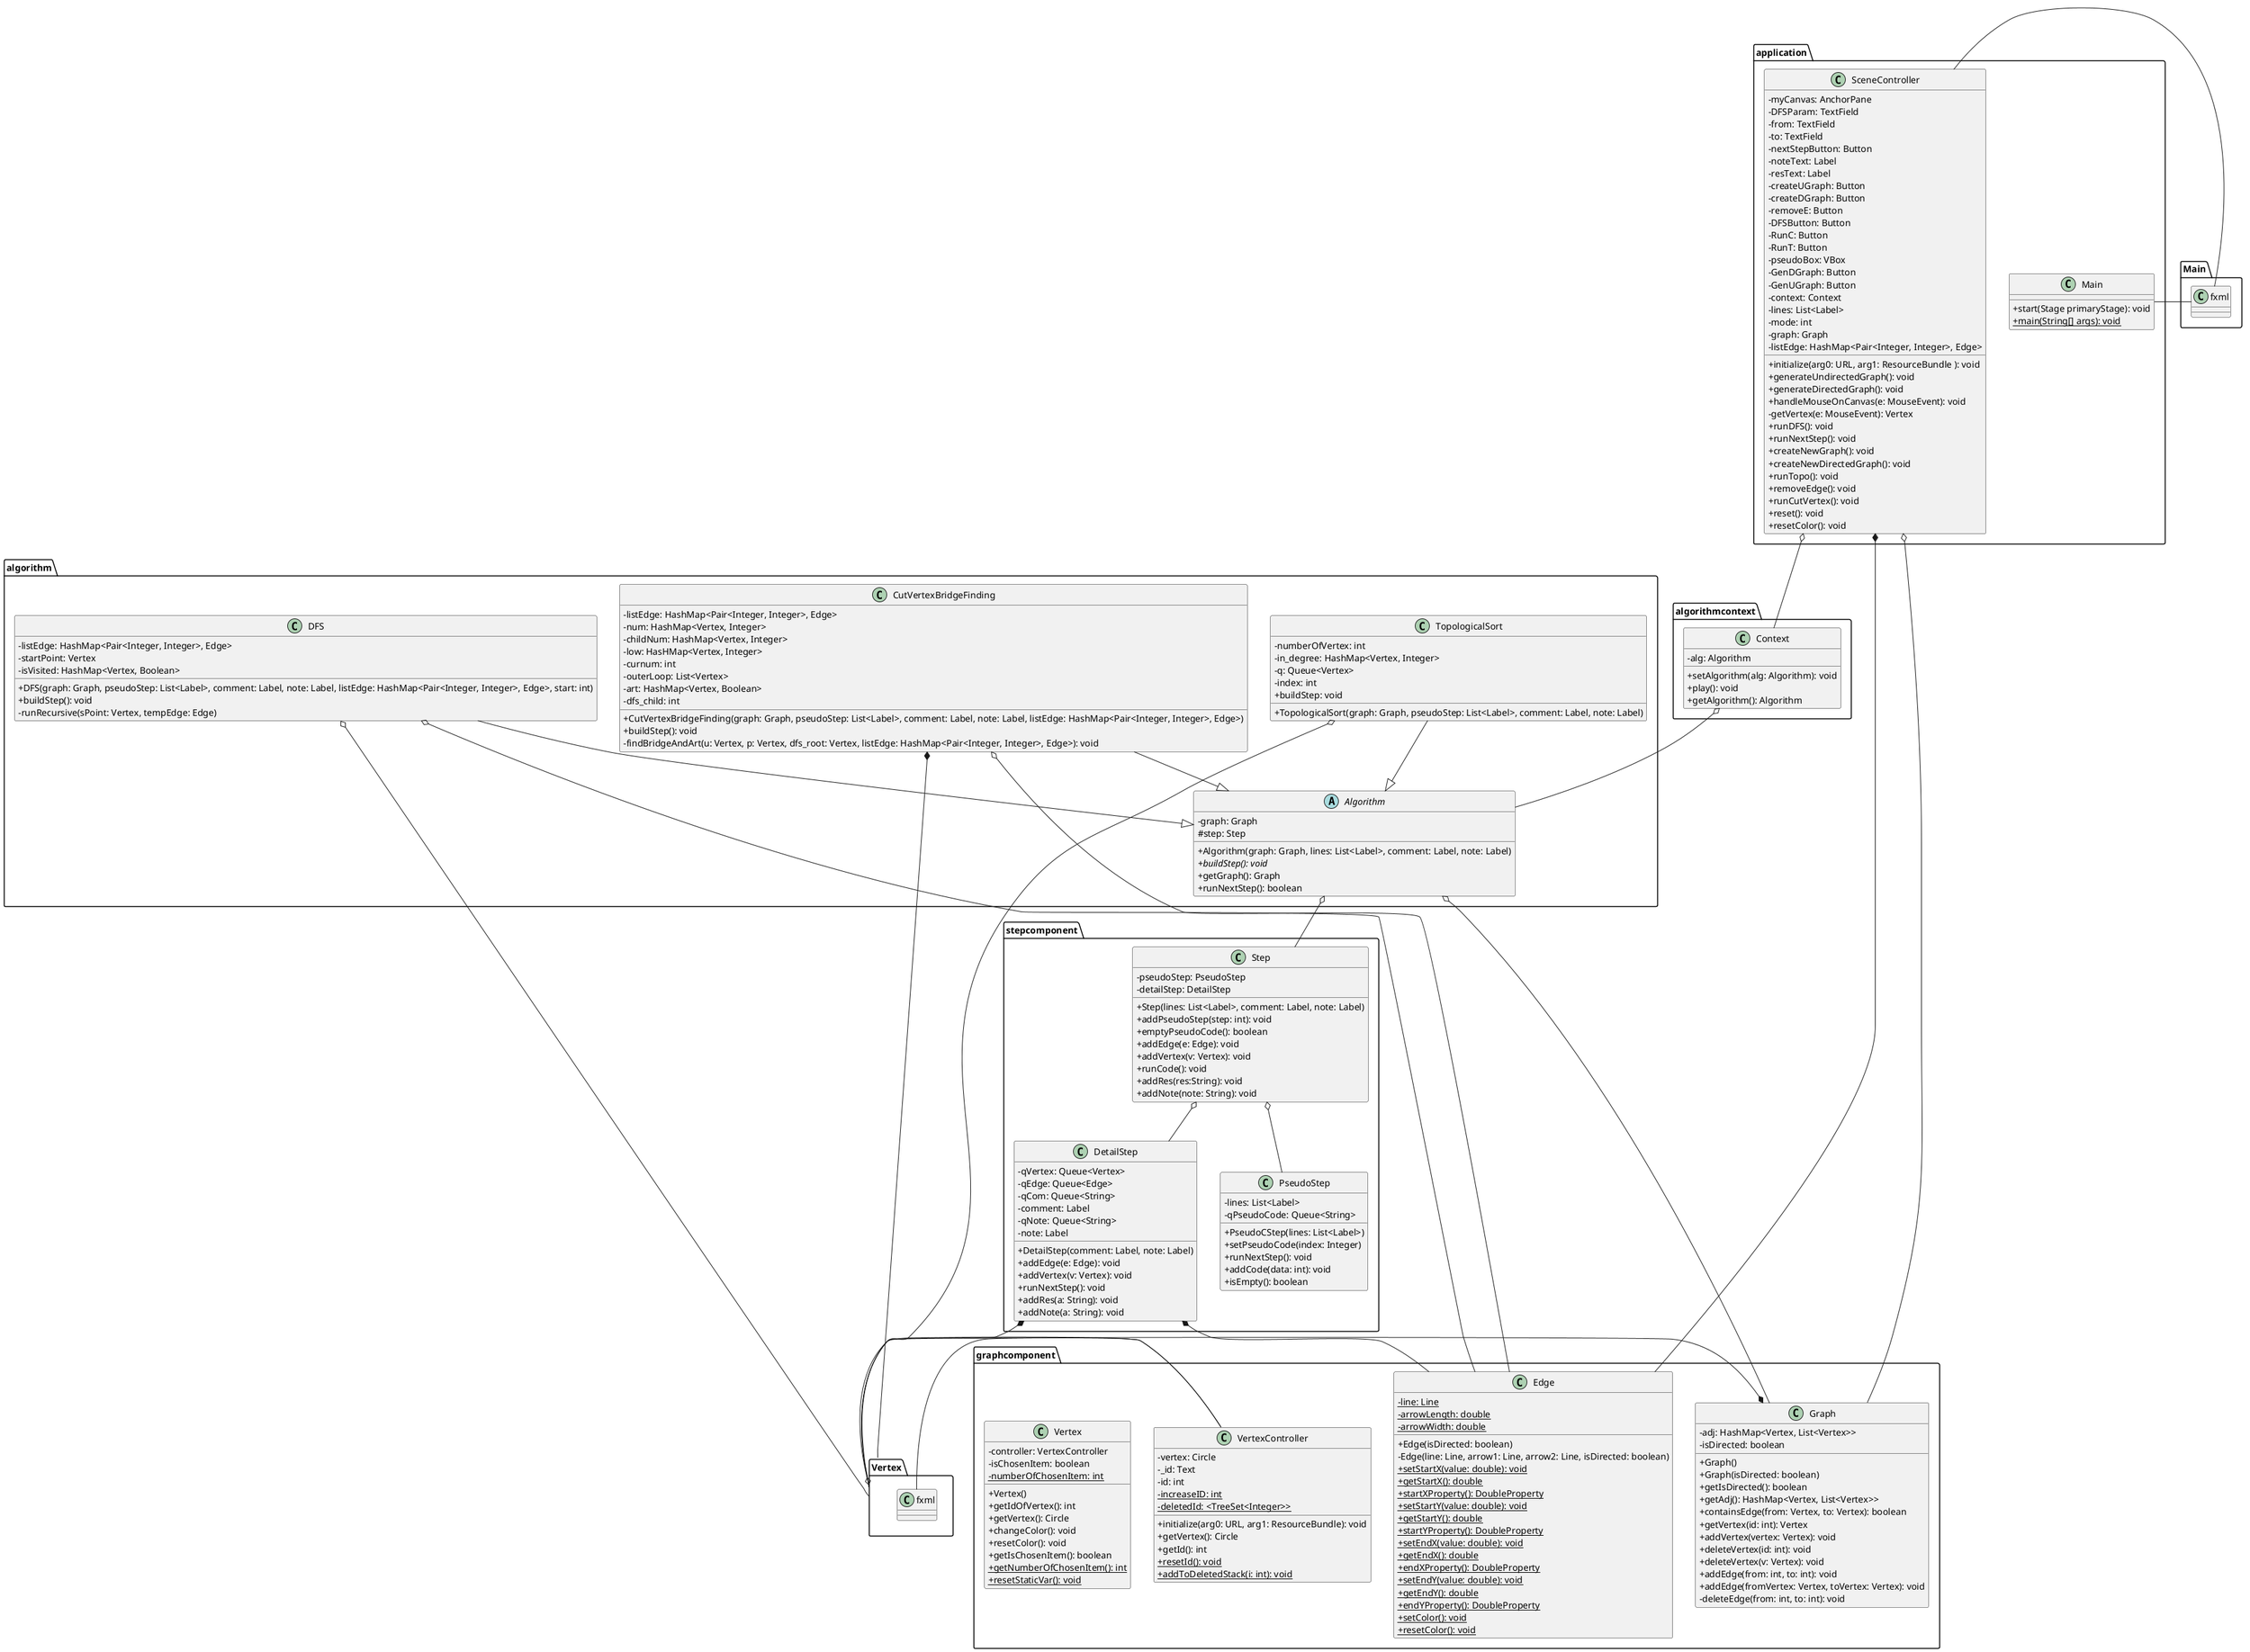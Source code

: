 @startuml

' các class Application và Initializable của java có sẵn liệu có phải vẽ vào k

skinparam ClassAttributeIconSize 0

package application <<Folder>> {
    class Main {
        +start(Stage primaryStage): void
        +{static}main(String[] args): void
    }
    package Main.fxml <<Frame>> {
    }
    class SceneController {
        -myCanvas: AnchorPane
        -DFSParam: TextField
        -from: TextField
        -to: TextField
        -nextStepButton: Button
        -noteText: Label
        -resText: Label
        -createUGraph: Button
        -createDGraph: Button
        -removeE: Button
        -DFSButton: Button
        -RunC: Button
        -RunT: Button
        -pseudoBox: VBox
        -GenDGraph: Button
        -GenUGraph: Button
        -context: Context
        -lines: List<Label>
        -mode: int
        -graph: Graph
        -listEdge: HashMap<Pair<Integer, Integer>, Edge>
        +initialize(arg0: URL, arg1: ResourceBundle ): void
        +generateUndirectedGraph(): void
        +generateDirectedGraph(): void
        +handleMouseOnCanvas(e: MouseEvent): void
        -getVertex(e: MouseEvent): Vertex
        +runDFS(): void
        +runNextStep(): void
        +createNewGraph(): void
        +createNewDirectedGraph(): void
        +runTopo(): void
        +removeEdge(): void
        +runCutVertex(): void
        +reset(): void
        +resetColor(): void
    }
}


package algorithm <<Folder>> {
    abstract class Algorithm {
        -graph: Graph
        #step: Step
        +Algorithm(graph: Graph, lines: List<Label>, comment: Label, note: Label)
        +{abstract}buildStep(): void
        +getGraph(): Graph
        +runNextStep(): boolean
    }

    class CutVertexBridgeFinding{
        -listEdge: HashMap<Pair<Integer, Integer>, Edge>
        -num: HashMap<Vertex, Integer>
        -childNum: HashMap<Vertex, Integer>
        -low: HasHMap<Vertex, Integer>
        -curnum: int
        -outerLoop: List<Vertex>
        -art: HashMap<Vertex, Boolean>
        -dfs_child: int
        +CutVertexBridgeFinding(graph: Graph, pseudoStep: List<Label>, comment: Label, note: Label, listEdge: HashMap<Pair<Integer, Integer>, Edge>)
        +buildStep(): void
        -findBridgeAndArt(u: Vertex, p: Vertex, dfs_root: Vertex, listEdge: HashMap<Pair<Integer, Integer>, Edge>): void
    }

    class DFS{
        -listEdge: HashMap<Pair<Integer, Integer>, Edge>
        -startPoint: Vertex
        +DFS(graph: Graph, pseudoStep: List<Label>, comment: Label, note: Label, listEdge: HashMap<Pair<Integer, Integer>, Edge>, start: int)
        -isVisited: HashMap<Vertex, Boolean>
        +buildStep(): void
        -runRecursive(sPoint: Vertex, tempEdge: Edge)
    }

    class TopologicalSort{
        +TopologicalSort(graph: Graph, pseudoStep: List<Label>, comment: Label, note: Label)
        -numberOfVertex: int
        -in_degree: HashMap<Vertex, Integer>
        -q: Queue<Vertex>
        -index: int
        +buildStep: void
    }
}

package graphcomponent <<Folder>> {
    class Edge{
        -{static} line: Line
        +Edge(isDirected: boolean)
        -{static}arrowLength: double
        -{static} arrowWidth: double
        -Edge(line: Line, arrow1: Line, arrow2: Line, isDirected: boolean)
        +{static}setStartX(value: double): void
        +{static}getStartX(): double
        +{static}startXProperty(): DoubleProperty
        +{static}setStartY(value: double): void
        +{static}getStartY(): double
        +{static}startYProperty(): DoubleProperty
        +{static}setEndX(value: double): void
        +{static}getEndX(): double
        +{static}endXProperty(): DoubleProperty
        +{static}setEndY(value: double): void
        +{static}getEndY(): double
        +{static}endYProperty(): DoubleProperty
        +{static}setColor(): void
        +{static}resetColor(): void
    }
    class Graph{
        -adj: HashMap<Vertex, List<Vertex>>
        -isDirected: boolean
        +Graph()
        +Graph(isDirected: boolean)
        +getIsDirected(): boolean
        +getAdj(): HashMap<Vertex, List<Vertex>>
        +containsEdge(from: Vertex, to: Vertex): boolean
        +getVertex(id: int): Vertex
        +addVertex(vertex: Vertex): void
        +deleteVertex(id: int): void
        +deleteVertex(v: Vertex): void
        +addEdge(from: int, to: int): void
        +addEdge(fromVertex: Vertex, toVertex: Vertex): void
        -deleteEdge(from: int, to: int): void
    }

    class Vertex{
        -controller: VertexController
        -isChosenItem: boolean
        -{static}numberOfChosenItem: int
        +Vertex()
        +getIdOfVertex(): int
        +getVertex(): Circle
        +changeColor(): void
        +resetColor(): void
        +getIsChosenItem(): boolean
        +{static}getNumberOfChosenItem(): int
        +{static}resetStaticVar(): void
    }
    package Vertex.fxml <<Frame>> {
    }
    class VertexController{
        -vertex: Circle
        -_id: Text
        -id: int
        -{static}increaseID: int
        -{static}deletedId: <TreeSet<Integer>>
        +initialize(arg0: URL, arg1: ResourceBundle): void
        +getVertex(): Circle
        +getId(): int
        +{static}resetId(): void
        +{static}addToDeletedStack(i: int): void
    }
}

package algorithmcontext <<Folder>> {
    class Context{
        -alg: Algorithm
        +setAlgorithm(alg: Algorithm): void
        +play(): void
        +getAlgorithm(): Algorithm
    }
}

package stepcomponent <<Folder>> {
    class DetailStep{
        -qVertex: Queue<Vertex>
        -qEdge: Queue<Edge>
        -qCom: Queue<String>
        -comment: Label
        -qNote: Queue<String>
        -note: Label
        +DetailStep(comment: Label, note: Label)
        +addEdge(e: Edge): void
        +addVertex(v: Vertex): void
        +runNextStep(): void
        +addRes(a: String): void
        +addNote(a: String): void
    }

    class PseudoStep{
        -lines: List<Label>
        -qPseudoCode: Queue<String>
        +PseudoCStep(lines: List<Label>)
        +setPseudoCode(index: Integer)
        +runNextStep(): void
        +addCode(data: int): void
        +isEmpty(): boolean
    }

    class Step{
        -pseudoStep: PseudoStep
        -detailStep: DetailStep
        +Step(lines: List<Label>, comment: Label, note: Label)
        +addPseudoStep(step: int): void
        +emptyPseudoCode(): boolean
        +addEdge(e: Edge): void
        +addVertex(v: Vertex): void
        +runCode(): void
        +addRes(res:String): void
        +addNote(note: String): void
    }
}

Vertex.fxml - VertexController
Main - Main.fxml
Main.fxml - SceneController
SceneController o-- Context
SceneController o-- Graph
SceneController *-- Edge
Algorithm o-- Graph
Algorithm o-- Step
CutVertexBridgeFinding --^ Algorithm
CutVertexBridgeFinding o-- Edge
CutVertexBridgeFinding *-- Vertex
DFS --^ Algorithm
DFS o-- Edge
DFS o-- Vertex
TopologicalSort --^ Algorithm
TopologicalSort o-- Vertex
Graph *-- Vertex
Vertex o-- VertexController
Context o-- Algorithm
DetailStep *-- Vertex 
DetailStep *-- Edge 
Step o-- DetailStep
Step o-- PseudoStep

@enduml
